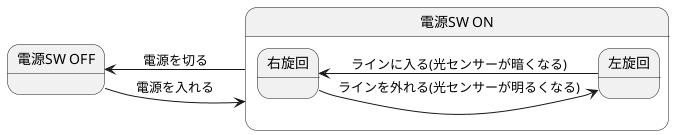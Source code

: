@startuml ステートマシン図
    left to right direction
    state "電源SW OFF" as off
    state "電源SW ON" as on{
        state 右旋回
        state 左旋回

        右旋回 --> 左旋回 : ラインを外れる(光センサーが明るくなる)
        右旋回 <-- 左旋回 : ラインに入る(光センサーが暗くなる)
    }

    off --> on : 電源を入れる
    off <-- on : 電源を切る
@enduml